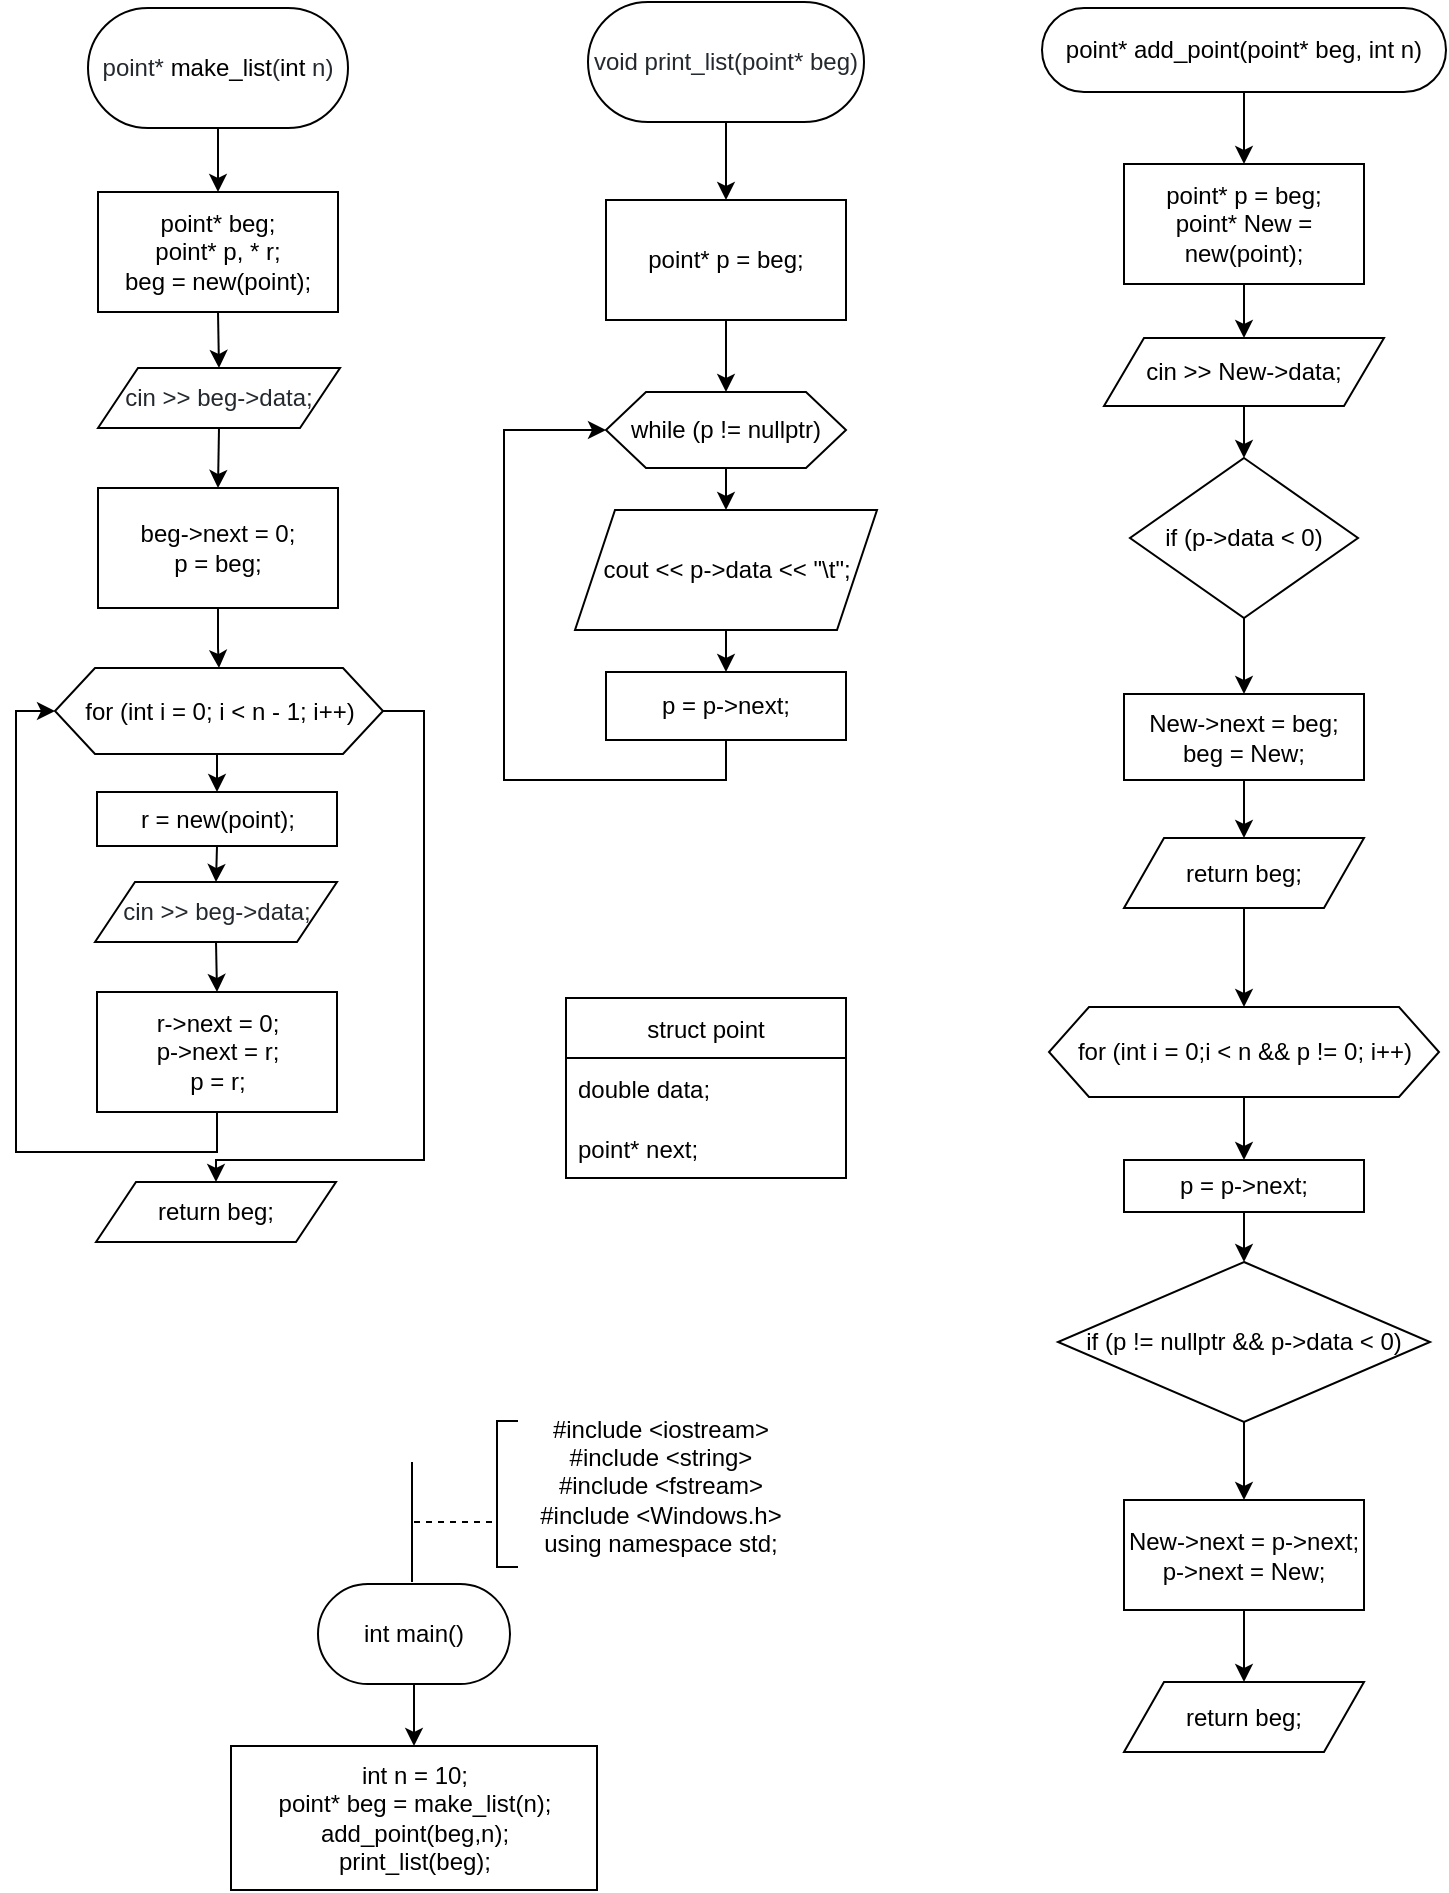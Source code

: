 <mxfile version="17.5.0" type="device"><diagram id="jgjsPnoku_O7_1EjuyhW" name="Page-1"><mxGraphModel dx="1718" dy="946" grid="0" gridSize="10" guides="1" tooltips="1" connect="1" arrows="1" fold="1" page="0" pageScale="1" pageWidth="827" pageHeight="1169" math="0" shadow="0"><root><mxCell id="0"/><mxCell id="1" parent="0"/><mxCell id="IJKf_4Nhw2Q1Mkocj91n-4" value="" style="endArrow=none;html=1;rounded=0;entryX=0.5;entryY=0;entryDx=0;entryDy=0;" edge="1" parent="1"><mxGeometry width="50" height="50" relative="1" as="geometry"><mxPoint x="350" y="1066" as="sourcePoint"/><mxPoint x="350" y="1126" as="targetPoint"/></mxGeometry></mxCell><mxCell id="IJKf_4Nhw2Q1Mkocj91n-5" value="" style="endArrow=none;dashed=1;html=1;rounded=0;" edge="1" parent="1"><mxGeometry width="50" height="50" relative="1" as="geometry"><mxPoint x="390" y="1096" as="sourcePoint"/><mxPoint x="350" y="1096" as="targetPoint"/></mxGeometry></mxCell><mxCell id="IJKf_4Nhw2Q1Mkocj91n-7" value="" style="shape=partialRectangle;whiteSpace=wrap;html=1;bottom=1;right=1;left=1;top=0;fillColor=none;routingCenterX=-0.5;rotation=90;" vertex="1" parent="1"><mxGeometry x="361" y="1077" width="73" height="10" as="geometry"/></mxCell><mxCell id="IJKf_4Nhw2Q1Mkocj91n-8" value="&lt;div&gt;#include &amp;lt;iostream&amp;gt;&lt;/div&gt;&lt;div&gt;#include &amp;lt;string&amp;gt;&lt;/div&gt;&lt;div&gt;#include &amp;lt;fstream&amp;gt;&lt;/div&gt;&lt;div&gt;#include &amp;lt;Windows.h&amp;gt;&lt;/div&gt;&lt;div&gt;&lt;span&gt;using namespace std;&lt;/span&gt;&lt;br&gt;&lt;/div&gt;" style="text;html=1;align=center;verticalAlign=middle;resizable=0;points=[];autosize=1;strokeColor=none;fillColor=none;" vertex="1" parent="1"><mxGeometry x="408.31" y="1041" width="131" height="74" as="geometry"/></mxCell><mxCell id="IJKf_4Nhw2Q1Mkocj91n-230" style="edgeStyle=orthogonalEdgeStyle;rounded=0;orthogonalLoop=1;jettySize=auto;html=1;exitX=0.5;exitY=1;exitDx=0;exitDy=0;entryX=0.5;entryY=0;entryDx=0;entryDy=0;" edge="1" parent="1" source="IJKf_4Nhw2Q1Mkocj91n-141" target="IJKf_4Nhw2Q1Mkocj91n-312"><mxGeometry relative="1" as="geometry"><mxPoint x="351" y="1208" as="targetPoint"/></mxGeometry></mxCell><mxCell id="IJKf_4Nhw2Q1Mkocj91n-141" value="int main()" style="rounded=1;whiteSpace=wrap;html=1;arcSize=50;" vertex="1" parent="1"><mxGeometry x="303" y="1127" width="96" height="50" as="geometry"/></mxCell><mxCell id="IJKf_4Nhw2Q1Mkocj91n-255" value="struct point" style="swimlane;fontStyle=0;childLayout=stackLayout;horizontal=1;startSize=30;horizontalStack=0;resizeParent=1;resizeParentMax=0;resizeLast=0;collapsible=1;marginBottom=0;" vertex="1" parent="1"><mxGeometry x="427" y="834" width="140" height="90" as="geometry"/></mxCell><mxCell id="IJKf_4Nhw2Q1Mkocj91n-256" value="double data;" style="text;strokeColor=none;fillColor=none;align=left;verticalAlign=middle;spacingLeft=4;spacingRight=4;overflow=hidden;points=[[0,0.5],[1,0.5]];portConstraint=eastwest;rotatable=0;" vertex="1" parent="IJKf_4Nhw2Q1Mkocj91n-255"><mxGeometry y="30" width="140" height="30" as="geometry"/></mxCell><mxCell id="IJKf_4Nhw2Q1Mkocj91n-257" value="point* next;" style="text;strokeColor=none;fillColor=none;align=left;verticalAlign=middle;spacingLeft=4;spacingRight=4;overflow=hidden;points=[[0,0.5],[1,0.5]];portConstraint=eastwest;rotatable=0;" vertex="1" parent="IJKf_4Nhw2Q1Mkocj91n-255"><mxGeometry y="60" width="140" height="30" as="geometry"/></mxCell><mxCell id="IJKf_4Nhw2Q1Mkocj91n-262" style="edgeStyle=orthogonalEdgeStyle;rounded=0;orthogonalLoop=1;jettySize=auto;html=1;exitX=0.5;exitY=1;exitDx=0;exitDy=0;entryX=0.5;entryY=0;entryDx=0;entryDy=0;" edge="1" parent="1" source="IJKf_4Nhw2Q1Mkocj91n-259" target="IJKf_4Nhw2Q1Mkocj91n-261"><mxGeometry relative="1" as="geometry"/></mxCell><mxCell id="IJKf_4Nhw2Q1Mkocj91n-259" value="&lt;span style=&quot;color: rgb(36 , 41 , 47) ; font-family: , , &amp;#34;sf mono&amp;#34; , &amp;#34;menlo&amp;#34; , &amp;#34;consolas&amp;#34; , &amp;#34;liberation mono&amp;#34; , monospace&quot;&gt;point* &lt;/span&gt;&lt;span class=&quot;pl-en&quot; style=&quot;box-sizing: border-box ; font-family: , , &amp;#34;sf mono&amp;#34; , &amp;#34;menlo&amp;#34; , &amp;#34;consolas&amp;#34; , &amp;#34;liberation mono&amp;#34; , monospace&quot;&gt;make_list&lt;/span&gt;&lt;span style=&quot;color: rgb(36 , 41 , 47) ; font-family: , , &amp;#34;sf mono&amp;#34; , &amp;#34;menlo&amp;#34; , &amp;#34;consolas&amp;#34; , &amp;#34;liberation mono&amp;#34; , monospace&quot;&gt;(&lt;/span&gt;&lt;span class=&quot;pl-k&quot; style=&quot;box-sizing: border-box ; font-family: , , &amp;#34;sf mono&amp;#34; , &amp;#34;menlo&amp;#34; , &amp;#34;consolas&amp;#34; , &amp;#34;liberation mono&amp;#34; , monospace&quot;&gt;int&lt;/span&gt;&lt;span style=&quot;color: rgb(36 , 41 , 47) ; font-family: , , &amp;#34;sf mono&amp;#34; , &amp;#34;menlo&amp;#34; , &amp;#34;consolas&amp;#34; , &amp;#34;liberation mono&amp;#34; , monospace&quot;&gt; n)&lt;/span&gt;" style="rounded=1;whiteSpace=wrap;html=1;arcSize=50;" vertex="1" parent="1"><mxGeometry x="188" y="339" width="130" height="60" as="geometry"/></mxCell><mxCell id="IJKf_4Nhw2Q1Mkocj91n-264" style="edgeStyle=orthogonalEdgeStyle;rounded=0;orthogonalLoop=1;jettySize=auto;html=1;exitX=0.5;exitY=1;exitDx=0;exitDy=0;entryX=0.5;entryY=0;entryDx=0;entryDy=0;" edge="1" parent="1" source="IJKf_4Nhw2Q1Mkocj91n-261" target="IJKf_4Nhw2Q1Mkocj91n-263"><mxGeometry relative="1" as="geometry"/></mxCell><mxCell id="IJKf_4Nhw2Q1Mkocj91n-261" value="&lt;div&gt;point* beg;&lt;/div&gt;&lt;div&gt;&lt;span&gt;&#9;&lt;/span&gt;point* p, * r;&lt;/div&gt;&lt;div&gt;&lt;span&gt;&#9;&lt;/span&gt;beg = new(point);&lt;/div&gt;" style="rounded=0;whiteSpace=wrap;html=1;" vertex="1" parent="1"><mxGeometry x="193" y="431" width="120" height="60" as="geometry"/></mxCell><mxCell id="IJKf_4Nhw2Q1Mkocj91n-266" style="edgeStyle=orthogonalEdgeStyle;rounded=0;orthogonalLoop=1;jettySize=auto;html=1;exitX=0.5;exitY=1;exitDx=0;exitDy=0;entryX=0.5;entryY=0;entryDx=0;entryDy=0;" edge="1" parent="1" source="IJKf_4Nhw2Q1Mkocj91n-263" target="IJKf_4Nhw2Q1Mkocj91n-265"><mxGeometry relative="1" as="geometry"/></mxCell><mxCell id="IJKf_4Nhw2Q1Mkocj91n-263" value="&lt;span style=&quot;color: rgb(36 , 41 , 47) ; font-family: , , &amp;#34;sf mono&amp;#34; , &amp;#34;menlo&amp;#34; , &amp;#34;consolas&amp;#34; , &amp;#34;liberation mono&amp;#34; , monospace&quot;&gt;cin &amp;gt;&amp;gt; beg-&amp;gt;&lt;/span&gt;&lt;span class=&quot;pl-smi&quot; style=&quot;box-sizing: border-box ; color: rgb(36 , 41 , 47) ; font-family: , , &amp;#34;sf mono&amp;#34; , &amp;#34;menlo&amp;#34; , &amp;#34;consolas&amp;#34; , &amp;#34;liberation mono&amp;#34; , monospace&quot;&gt;data&lt;/span&gt;&lt;span style=&quot;color: rgb(36 , 41 , 47) ; font-family: , , &amp;#34;sf mono&amp;#34; , &amp;#34;menlo&amp;#34; , &amp;#34;consolas&amp;#34; , &amp;#34;liberation mono&amp;#34; , monospace&quot;&gt;;&lt;/span&gt;" style="shape=parallelogram;perimeter=parallelogramPerimeter;whiteSpace=wrap;html=1;fixedSize=1;" vertex="1" parent="1"><mxGeometry x="193" y="519" width="121" height="30" as="geometry"/></mxCell><mxCell id="IJKf_4Nhw2Q1Mkocj91n-268" style="edgeStyle=orthogonalEdgeStyle;rounded=0;orthogonalLoop=1;jettySize=auto;html=1;exitX=0.5;exitY=1;exitDx=0;exitDy=0;" edge="1" parent="1" source="IJKf_4Nhw2Q1Mkocj91n-265" target="IJKf_4Nhw2Q1Mkocj91n-267"><mxGeometry relative="1" as="geometry"/></mxCell><mxCell id="IJKf_4Nhw2Q1Mkocj91n-265" value="&lt;div&gt;beg-&amp;gt;next = 0;&lt;/div&gt;&lt;div&gt;&lt;span&gt;&#9;&lt;/span&gt;p = beg;&lt;/div&gt;" style="rounded=0;whiteSpace=wrap;html=1;" vertex="1" parent="1"><mxGeometry x="193" y="579" width="120" height="60" as="geometry"/></mxCell><mxCell id="IJKf_4Nhw2Q1Mkocj91n-274" style="edgeStyle=orthogonalEdgeStyle;rounded=0;orthogonalLoop=1;jettySize=auto;html=1;exitX=0.5;exitY=1;exitDx=0;exitDy=0;entryX=0.5;entryY=0;entryDx=0;entryDy=0;" edge="1" parent="1" source="IJKf_4Nhw2Q1Mkocj91n-267" target="IJKf_4Nhw2Q1Mkocj91n-270"><mxGeometry relative="1" as="geometry"/></mxCell><mxCell id="IJKf_4Nhw2Q1Mkocj91n-277" style="edgeStyle=orthogonalEdgeStyle;rounded=0;orthogonalLoop=1;jettySize=auto;html=1;exitX=1;exitY=0.5;exitDx=0;exitDy=0;" edge="1" parent="1" source="IJKf_4Nhw2Q1Mkocj91n-267" target="IJKf_4Nhw2Q1Mkocj91n-276"><mxGeometry relative="1" as="geometry"><Array as="points"><mxPoint x="356" y="691"/><mxPoint x="356" y="915"/><mxPoint x="252" y="915"/></Array></mxGeometry></mxCell><mxCell id="IJKf_4Nhw2Q1Mkocj91n-267" value="for (int i = 0; i &amp;lt; n - 1; i++)" style="shape=hexagon;perimeter=hexagonPerimeter2;whiteSpace=wrap;html=1;fixedSize=1;" vertex="1" parent="1"><mxGeometry x="171.5" y="669" width="164" height="43" as="geometry"/></mxCell><mxCell id="IJKf_4Nhw2Q1Mkocj91n-269" style="edgeStyle=orthogonalEdgeStyle;rounded=0;orthogonalLoop=1;jettySize=auto;html=1;exitX=0.5;exitY=1;exitDx=0;exitDy=0;entryX=0.5;entryY=0;entryDx=0;entryDy=0;" edge="1" parent="1" source="IJKf_4Nhw2Q1Mkocj91n-270" target="IJKf_4Nhw2Q1Mkocj91n-272"><mxGeometry relative="1" as="geometry"/></mxCell><mxCell id="IJKf_4Nhw2Q1Mkocj91n-270" value="r = new(point);" style="rounded=0;whiteSpace=wrap;html=1;" vertex="1" parent="1"><mxGeometry x="192.5" y="731" width="120" height="27" as="geometry"/></mxCell><mxCell id="IJKf_4Nhw2Q1Mkocj91n-271" style="edgeStyle=orthogonalEdgeStyle;rounded=0;orthogonalLoop=1;jettySize=auto;html=1;exitX=0.5;exitY=1;exitDx=0;exitDy=0;entryX=0.5;entryY=0;entryDx=0;entryDy=0;" edge="1" parent="1" source="IJKf_4Nhw2Q1Mkocj91n-272" target="IJKf_4Nhw2Q1Mkocj91n-273"><mxGeometry relative="1" as="geometry"/></mxCell><mxCell id="IJKf_4Nhw2Q1Mkocj91n-272" value="&lt;span style=&quot;color: rgb(36 , 41 , 47) ; font-family: , , &amp;#34;sf mono&amp;#34; , &amp;#34;menlo&amp;#34; , &amp;#34;consolas&amp;#34; , &amp;#34;liberation mono&amp;#34; , monospace&quot;&gt;cin &amp;gt;&amp;gt; beg-&amp;gt;&lt;/span&gt;&lt;span class=&quot;pl-smi&quot; style=&quot;box-sizing: border-box ; color: rgb(36 , 41 , 47) ; font-family: , , &amp;#34;sf mono&amp;#34; , &amp;#34;menlo&amp;#34; , &amp;#34;consolas&amp;#34; , &amp;#34;liberation mono&amp;#34; , monospace&quot;&gt;data&lt;/span&gt;&lt;span style=&quot;color: rgb(36 , 41 , 47) ; font-family: , , &amp;#34;sf mono&amp;#34; , &amp;#34;menlo&amp;#34; , &amp;#34;consolas&amp;#34; , &amp;#34;liberation mono&amp;#34; , monospace&quot;&gt;;&lt;/span&gt;" style="shape=parallelogram;perimeter=parallelogramPerimeter;whiteSpace=wrap;html=1;fixedSize=1;" vertex="1" parent="1"><mxGeometry x="191.5" y="776" width="121" height="30" as="geometry"/></mxCell><mxCell id="IJKf_4Nhw2Q1Mkocj91n-275" style="edgeStyle=orthogonalEdgeStyle;rounded=0;orthogonalLoop=1;jettySize=auto;html=1;exitX=0.5;exitY=1;exitDx=0;exitDy=0;entryX=0;entryY=0.5;entryDx=0;entryDy=0;" edge="1" parent="1" source="IJKf_4Nhw2Q1Mkocj91n-273" target="IJKf_4Nhw2Q1Mkocj91n-267"><mxGeometry relative="1" as="geometry"><Array as="points"><mxPoint x="252" y="911"/><mxPoint x="152" y="911"/><mxPoint x="152" y="691"/></Array></mxGeometry></mxCell><mxCell id="IJKf_4Nhw2Q1Mkocj91n-273" value="&lt;div&gt;r-&amp;gt;next = 0;&lt;/div&gt;&lt;div&gt;&lt;span&gt;&#9;&#9;&lt;/span&gt;p-&amp;gt;next = r;&lt;/div&gt;&lt;div&gt;&lt;span&gt;&#9;&#9;&lt;/span&gt;p = r;&lt;/div&gt;" style="rounded=0;whiteSpace=wrap;html=1;" vertex="1" parent="1"><mxGeometry x="192.5" y="831" width="120" height="60" as="geometry"/></mxCell><mxCell id="IJKf_4Nhw2Q1Mkocj91n-276" value="return beg;" style="shape=parallelogram;perimeter=parallelogramPerimeter;whiteSpace=wrap;html=1;fixedSize=1;" vertex="1" parent="1"><mxGeometry x="192" y="926" width="120" height="30" as="geometry"/></mxCell><mxCell id="IJKf_4Nhw2Q1Mkocj91n-283" style="edgeStyle=orthogonalEdgeStyle;rounded=0;orthogonalLoop=1;jettySize=auto;html=1;exitX=0.5;exitY=1;exitDx=0;exitDy=0;entryX=0.5;entryY=0;entryDx=0;entryDy=0;" edge="1" parent="1" source="IJKf_4Nhw2Q1Mkocj91n-278" target="IJKf_4Nhw2Q1Mkocj91n-279"><mxGeometry relative="1" as="geometry"/></mxCell><mxCell id="IJKf_4Nhw2Q1Mkocj91n-278" value="&lt;font color=&quot;#24292f&quot;&gt;void print_list(point* beg)&lt;/font&gt;" style="rounded=1;whiteSpace=wrap;html=1;arcSize=50;" vertex="1" parent="1"><mxGeometry x="438" y="336" width="138" height="60" as="geometry"/></mxCell><mxCell id="IJKf_4Nhw2Q1Mkocj91n-284" style="edgeStyle=orthogonalEdgeStyle;rounded=0;orthogonalLoop=1;jettySize=auto;html=1;exitX=0.5;exitY=1;exitDx=0;exitDy=0;entryX=0.5;entryY=0;entryDx=0;entryDy=0;" edge="1" parent="1" source="IJKf_4Nhw2Q1Mkocj91n-279" target="IJKf_4Nhw2Q1Mkocj91n-281"><mxGeometry relative="1" as="geometry"/></mxCell><mxCell id="IJKf_4Nhw2Q1Mkocj91n-279" value="point* p = beg;" style="rounded=0;whiteSpace=wrap;html=1;" vertex="1" parent="1"><mxGeometry x="447" y="435" width="120" height="60" as="geometry"/></mxCell><mxCell id="IJKf_4Nhw2Q1Mkocj91n-289" style="edgeStyle=orthogonalEdgeStyle;rounded=0;orthogonalLoop=1;jettySize=auto;html=1;exitX=0.5;exitY=1;exitDx=0;exitDy=0;entryX=0.5;entryY=0;entryDx=0;entryDy=0;" edge="1" parent="1" source="IJKf_4Nhw2Q1Mkocj91n-281" target="IJKf_4Nhw2Q1Mkocj91n-288"><mxGeometry relative="1" as="geometry"/></mxCell><mxCell id="IJKf_4Nhw2Q1Mkocj91n-281" value="while (p != nullptr)" style="shape=hexagon;perimeter=hexagonPerimeter2;whiteSpace=wrap;html=1;fixedSize=1;" vertex="1" parent="1"><mxGeometry x="447" y="531" width="120" height="38" as="geometry"/></mxCell><mxCell id="IJKf_4Nhw2Q1Mkocj91n-287" style="edgeStyle=orthogonalEdgeStyle;rounded=0;orthogonalLoop=1;jettySize=auto;html=1;exitX=0.5;exitY=1;exitDx=0;exitDy=0;entryX=0;entryY=0.5;entryDx=0;entryDy=0;" edge="1" parent="1" source="IJKf_4Nhw2Q1Mkocj91n-282" target="IJKf_4Nhw2Q1Mkocj91n-281"><mxGeometry relative="1" as="geometry"><Array as="points"><mxPoint x="507" y="725"/><mxPoint x="396" y="725"/><mxPoint x="396" y="550"/></Array></mxGeometry></mxCell><mxCell id="IJKf_4Nhw2Q1Mkocj91n-282" value="p = p-&amp;gt;next;" style="rounded=0;whiteSpace=wrap;html=1;" vertex="1" parent="1"><mxGeometry x="447" y="671" width="120" height="34" as="geometry"/></mxCell><mxCell id="IJKf_4Nhw2Q1Mkocj91n-290" style="edgeStyle=orthogonalEdgeStyle;rounded=0;orthogonalLoop=1;jettySize=auto;html=1;exitX=0.5;exitY=1;exitDx=0;exitDy=0;entryX=0.5;entryY=0;entryDx=0;entryDy=0;" edge="1" parent="1" source="IJKf_4Nhw2Q1Mkocj91n-288" target="IJKf_4Nhw2Q1Mkocj91n-282"><mxGeometry relative="1" as="geometry"/></mxCell><mxCell id="IJKf_4Nhw2Q1Mkocj91n-288" value="cout &amp;lt;&amp;lt; p-&amp;gt;data &amp;lt;&amp;lt; &quot;\t&quot;;" style="shape=parallelogram;perimeter=parallelogramPerimeter;whiteSpace=wrap;html=1;fixedSize=1;" vertex="1" parent="1"><mxGeometry x="431.5" y="590" width="151" height="60" as="geometry"/></mxCell><mxCell id="IJKf_4Nhw2Q1Mkocj91n-302" style="edgeStyle=orthogonalEdgeStyle;rounded=0;orthogonalLoop=1;jettySize=auto;html=1;exitX=0.5;exitY=1;exitDx=0;exitDy=0;entryX=0.5;entryY=0;entryDx=0;entryDy=0;" edge="1" parent="1" source="IJKf_4Nhw2Q1Mkocj91n-291" target="IJKf_4Nhw2Q1Mkocj91n-292"><mxGeometry relative="1" as="geometry"/></mxCell><mxCell id="IJKf_4Nhw2Q1Mkocj91n-291" value="point* add_point(point* beg, int n)" style="rounded=1;whiteSpace=wrap;html=1;arcSize=50;" vertex="1" parent="1"><mxGeometry x="665" y="339" width="202" height="42" as="geometry"/></mxCell><mxCell id="IJKf_4Nhw2Q1Mkocj91n-303" style="edgeStyle=orthogonalEdgeStyle;rounded=0;orthogonalLoop=1;jettySize=auto;html=1;exitX=0.5;exitY=1;exitDx=0;exitDy=0;entryX=0.5;entryY=0;entryDx=0;entryDy=0;" edge="1" parent="1" source="IJKf_4Nhw2Q1Mkocj91n-292" target="IJKf_4Nhw2Q1Mkocj91n-293"><mxGeometry relative="1" as="geometry"/></mxCell><mxCell id="IJKf_4Nhw2Q1Mkocj91n-292" value="&lt;div&gt;point* p = beg;&lt;/div&gt;&lt;div&gt;&lt;span&gt;&#9;&lt;/span&gt;point* New = new(point);&lt;/div&gt;" style="rounded=0;whiteSpace=wrap;html=1;" vertex="1" parent="1"><mxGeometry x="706" y="417" width="120" height="60" as="geometry"/></mxCell><mxCell id="IJKf_4Nhw2Q1Mkocj91n-304" style="edgeStyle=orthogonalEdgeStyle;rounded=0;orthogonalLoop=1;jettySize=auto;html=1;exitX=0.5;exitY=1;exitDx=0;exitDy=0;entryX=0.5;entryY=0;entryDx=0;entryDy=0;" edge="1" parent="1" source="IJKf_4Nhw2Q1Mkocj91n-293" target="IJKf_4Nhw2Q1Mkocj91n-294"><mxGeometry relative="1" as="geometry"/></mxCell><mxCell id="IJKf_4Nhw2Q1Mkocj91n-293" value="cin &amp;gt;&amp;gt; New-&amp;gt;data;" style="shape=parallelogram;perimeter=parallelogramPerimeter;whiteSpace=wrap;html=1;fixedSize=1;" vertex="1" parent="1"><mxGeometry x="696" y="504" width="140" height="34" as="geometry"/></mxCell><mxCell id="IJKf_4Nhw2Q1Mkocj91n-305" style="edgeStyle=orthogonalEdgeStyle;rounded=0;orthogonalLoop=1;jettySize=auto;html=1;exitX=0.5;exitY=1;exitDx=0;exitDy=0;entryX=0.5;entryY=0;entryDx=0;entryDy=0;" edge="1" parent="1" source="IJKf_4Nhw2Q1Mkocj91n-294" target="IJKf_4Nhw2Q1Mkocj91n-295"><mxGeometry relative="1" as="geometry"/></mxCell><mxCell id="IJKf_4Nhw2Q1Mkocj91n-294" value="if (p-&amp;gt;data &amp;lt; 0)" style="rhombus;whiteSpace=wrap;html=1;" vertex="1" parent="1"><mxGeometry x="709" y="564" width="114" height="80" as="geometry"/></mxCell><mxCell id="IJKf_4Nhw2Q1Mkocj91n-306" style="edgeStyle=orthogonalEdgeStyle;rounded=0;orthogonalLoop=1;jettySize=auto;html=1;exitX=0.5;exitY=1;exitDx=0;exitDy=0;entryX=0.5;entryY=0;entryDx=0;entryDy=0;" edge="1" parent="1" source="IJKf_4Nhw2Q1Mkocj91n-295" target="IJKf_4Nhw2Q1Mkocj91n-296"><mxGeometry relative="1" as="geometry"/></mxCell><mxCell id="IJKf_4Nhw2Q1Mkocj91n-295" value="&lt;div&gt;New-&amp;gt;next = beg;&lt;/div&gt;&lt;div&gt;&lt;span&gt;&#9;&#9;&lt;/span&gt;beg = New;&lt;/div&gt;" style="rounded=0;whiteSpace=wrap;html=1;" vertex="1" parent="1"><mxGeometry x="706" y="682" width="120" height="43" as="geometry"/></mxCell><mxCell id="IJKf_4Nhw2Q1Mkocj91n-307" style="edgeStyle=orthogonalEdgeStyle;rounded=0;orthogonalLoop=1;jettySize=auto;html=1;exitX=0.5;exitY=1;exitDx=0;exitDy=0;entryX=0.5;entryY=0;entryDx=0;entryDy=0;" edge="1" parent="1" source="IJKf_4Nhw2Q1Mkocj91n-296" target="IJKf_4Nhw2Q1Mkocj91n-297"><mxGeometry relative="1" as="geometry"/></mxCell><mxCell id="IJKf_4Nhw2Q1Mkocj91n-296" value="return beg;" style="shape=parallelogram;perimeter=parallelogramPerimeter;whiteSpace=wrap;html=1;fixedSize=1;" vertex="1" parent="1"><mxGeometry x="706" y="754" width="120" height="35" as="geometry"/></mxCell><mxCell id="IJKf_4Nhw2Q1Mkocj91n-308" style="edgeStyle=orthogonalEdgeStyle;rounded=0;orthogonalLoop=1;jettySize=auto;html=1;exitX=0.5;exitY=1;exitDx=0;exitDy=0;entryX=0.5;entryY=0;entryDx=0;entryDy=0;" edge="1" parent="1" source="IJKf_4Nhw2Q1Mkocj91n-297" target="IJKf_4Nhw2Q1Mkocj91n-298"><mxGeometry relative="1" as="geometry"/></mxCell><mxCell id="IJKf_4Nhw2Q1Mkocj91n-297" value="for (int i = 0;i &amp;lt; n &amp;amp;&amp;amp; p != 0; i++)" style="shape=hexagon;perimeter=hexagonPerimeter2;whiteSpace=wrap;html=1;fixedSize=1;" vertex="1" parent="1"><mxGeometry x="668.5" y="838.5" width="195" height="45" as="geometry"/></mxCell><mxCell id="IJKf_4Nhw2Q1Mkocj91n-309" style="edgeStyle=orthogonalEdgeStyle;rounded=0;orthogonalLoop=1;jettySize=auto;html=1;exitX=0.5;exitY=1;exitDx=0;exitDy=0;entryX=0.5;entryY=0;entryDx=0;entryDy=0;" edge="1" parent="1" source="IJKf_4Nhw2Q1Mkocj91n-298" target="IJKf_4Nhw2Q1Mkocj91n-299"><mxGeometry relative="1" as="geometry"/></mxCell><mxCell id="IJKf_4Nhw2Q1Mkocj91n-298" value="p = p-&amp;gt;next;" style="rounded=0;whiteSpace=wrap;html=1;" vertex="1" parent="1"><mxGeometry x="706" y="915" width="120" height="26" as="geometry"/></mxCell><mxCell id="IJKf_4Nhw2Q1Mkocj91n-310" style="edgeStyle=orthogonalEdgeStyle;rounded=0;orthogonalLoop=1;jettySize=auto;html=1;exitX=0.5;exitY=1;exitDx=0;exitDy=0;entryX=0.5;entryY=0;entryDx=0;entryDy=0;" edge="1" parent="1" source="IJKf_4Nhw2Q1Mkocj91n-299" target="IJKf_4Nhw2Q1Mkocj91n-300"><mxGeometry relative="1" as="geometry"/></mxCell><mxCell id="IJKf_4Nhw2Q1Mkocj91n-299" value="if (p != nullptr &amp;amp;&amp;amp; p-&amp;gt;data &amp;lt; 0)" style="rhombus;whiteSpace=wrap;html=1;" vertex="1" parent="1"><mxGeometry x="673" y="966" width="186" height="80" as="geometry"/></mxCell><mxCell id="IJKf_4Nhw2Q1Mkocj91n-311" style="edgeStyle=orthogonalEdgeStyle;rounded=0;orthogonalLoop=1;jettySize=auto;html=1;exitX=0.5;exitY=1;exitDx=0;exitDy=0;entryX=0.5;entryY=0;entryDx=0;entryDy=0;" edge="1" parent="1" source="IJKf_4Nhw2Q1Mkocj91n-300" target="IJKf_4Nhw2Q1Mkocj91n-301"><mxGeometry relative="1" as="geometry"/></mxCell><mxCell id="IJKf_4Nhw2Q1Mkocj91n-300" value="&lt;div&gt;New-&amp;gt;next = p-&amp;gt;next;&lt;/div&gt;&lt;div&gt;&lt;span&gt;&#9;&#9;&#9;&lt;/span&gt;p-&amp;gt;next = New;&lt;/div&gt;" style="rounded=0;whiteSpace=wrap;html=1;" vertex="1" parent="1"><mxGeometry x="706" y="1085" width="120" height="55" as="geometry"/></mxCell><mxCell id="IJKf_4Nhw2Q1Mkocj91n-301" value="return beg;" style="shape=parallelogram;perimeter=parallelogramPerimeter;whiteSpace=wrap;html=1;fixedSize=1;" vertex="1" parent="1"><mxGeometry x="706" y="1176" width="120" height="35" as="geometry"/></mxCell><mxCell id="IJKf_4Nhw2Q1Mkocj91n-312" value="&lt;div&gt;int n = 10;&lt;/div&gt;&lt;div&gt;&lt;span&gt;&#9;&lt;/span&gt;point* beg = make_list(n);&lt;/div&gt;&lt;div&gt;&lt;span&gt;&#9;&lt;/span&gt;add_point(beg,n);&lt;/div&gt;&lt;div&gt;&lt;span&gt;&#9;&lt;/span&gt;print_list(beg);&lt;/div&gt;" style="rounded=0;whiteSpace=wrap;html=1;" vertex="1" parent="1"><mxGeometry x="259.5" y="1208" width="183" height="72" as="geometry"/></mxCell></root></mxGraphModel></diagram></mxfile>